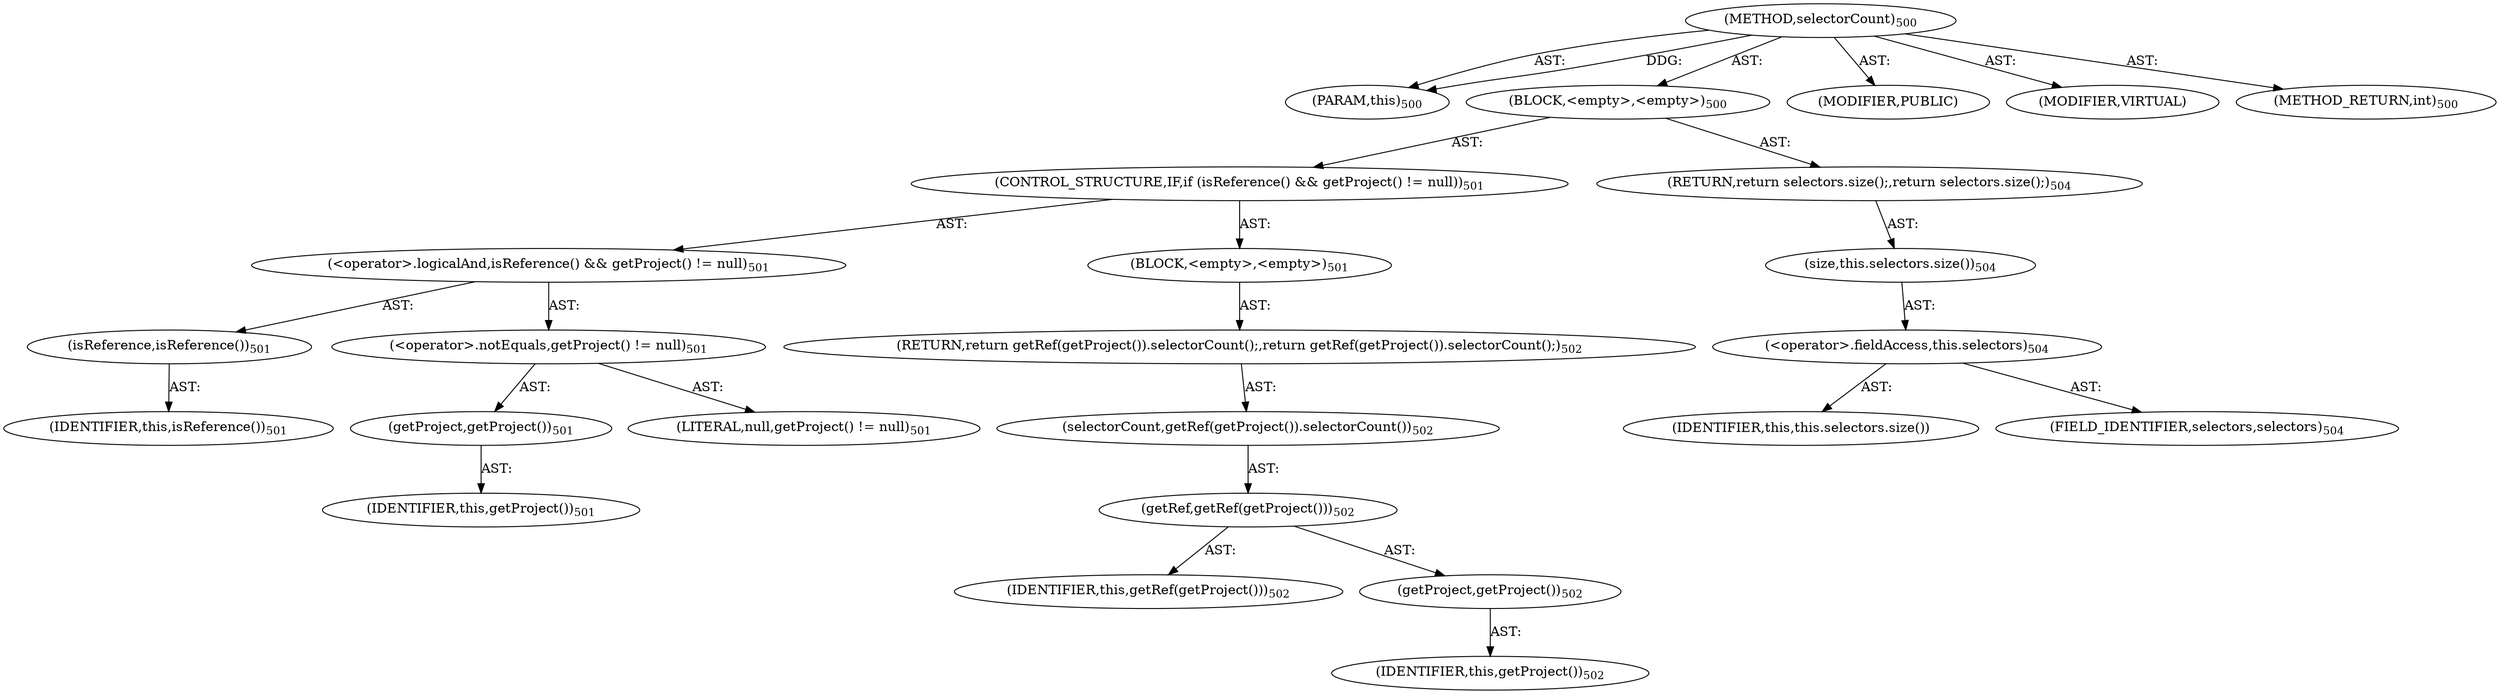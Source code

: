 digraph "selectorCount" {  
"111669149721" [label = <(METHOD,selectorCount)<SUB>500</SUB>> ]
"115964117015" [label = <(PARAM,this)<SUB>500</SUB>> ]
"25769803847" [label = <(BLOCK,&lt;empty&gt;,&lt;empty&gt;)<SUB>500</SUB>> ]
"47244640297" [label = <(CONTROL_STRUCTURE,IF,if (isReference() &amp;&amp; getProject() != null))<SUB>501</SUB>> ]
"30064771407" [label = <(&lt;operator&gt;.logicalAnd,isReference() &amp;&amp; getProject() != null)<SUB>501</SUB>> ]
"30064771408" [label = <(isReference,isReference())<SUB>501</SUB>> ]
"68719476807" [label = <(IDENTIFIER,this,isReference())<SUB>501</SUB>> ]
"30064771409" [label = <(&lt;operator&gt;.notEquals,getProject() != null)<SUB>501</SUB>> ]
"30064771410" [label = <(getProject,getProject())<SUB>501</SUB>> ]
"68719476808" [label = <(IDENTIFIER,this,getProject())<SUB>501</SUB>> ]
"90194313243" [label = <(LITERAL,null,getProject() != null)<SUB>501</SUB>> ]
"25769803848" [label = <(BLOCK,&lt;empty&gt;,&lt;empty&gt;)<SUB>501</SUB>> ]
"146028888086" [label = <(RETURN,return getRef(getProject()).selectorCount();,return getRef(getProject()).selectorCount();)<SUB>502</SUB>> ]
"30064771411" [label = <(selectorCount,getRef(getProject()).selectorCount())<SUB>502</SUB>> ]
"30064771412" [label = <(getRef,getRef(getProject()))<SUB>502</SUB>> ]
"68719476810" [label = <(IDENTIFIER,this,getRef(getProject()))<SUB>502</SUB>> ]
"30064771413" [label = <(getProject,getProject())<SUB>502</SUB>> ]
"68719476809" [label = <(IDENTIFIER,this,getProject())<SUB>502</SUB>> ]
"146028888087" [label = <(RETURN,return selectors.size();,return selectors.size();)<SUB>504</SUB>> ]
"30064771414" [label = <(size,this.selectors.size())<SUB>504</SUB>> ]
"30064771415" [label = <(&lt;operator&gt;.fieldAccess,this.selectors)<SUB>504</SUB>> ]
"68719477020" [label = <(IDENTIFIER,this,this.selectors.size())> ]
"55834574919" [label = <(FIELD_IDENTIFIER,selectors,selectors)<SUB>504</SUB>> ]
"133143986233" [label = <(MODIFIER,PUBLIC)> ]
"133143986234" [label = <(MODIFIER,VIRTUAL)> ]
"128849018905" [label = <(METHOD_RETURN,int)<SUB>500</SUB>> ]
  "111669149721" -> "115964117015"  [ label = "AST: "] 
  "111669149721" -> "25769803847"  [ label = "AST: "] 
  "111669149721" -> "133143986233"  [ label = "AST: "] 
  "111669149721" -> "133143986234"  [ label = "AST: "] 
  "111669149721" -> "128849018905"  [ label = "AST: "] 
  "25769803847" -> "47244640297"  [ label = "AST: "] 
  "25769803847" -> "146028888087"  [ label = "AST: "] 
  "47244640297" -> "30064771407"  [ label = "AST: "] 
  "47244640297" -> "25769803848"  [ label = "AST: "] 
  "30064771407" -> "30064771408"  [ label = "AST: "] 
  "30064771407" -> "30064771409"  [ label = "AST: "] 
  "30064771408" -> "68719476807"  [ label = "AST: "] 
  "30064771409" -> "30064771410"  [ label = "AST: "] 
  "30064771409" -> "90194313243"  [ label = "AST: "] 
  "30064771410" -> "68719476808"  [ label = "AST: "] 
  "25769803848" -> "146028888086"  [ label = "AST: "] 
  "146028888086" -> "30064771411"  [ label = "AST: "] 
  "30064771411" -> "30064771412"  [ label = "AST: "] 
  "30064771412" -> "68719476810"  [ label = "AST: "] 
  "30064771412" -> "30064771413"  [ label = "AST: "] 
  "30064771413" -> "68719476809"  [ label = "AST: "] 
  "146028888087" -> "30064771414"  [ label = "AST: "] 
  "30064771414" -> "30064771415"  [ label = "AST: "] 
  "30064771415" -> "68719477020"  [ label = "AST: "] 
  "30064771415" -> "55834574919"  [ label = "AST: "] 
  "111669149721" -> "115964117015"  [ label = "DDG: "] 
}
